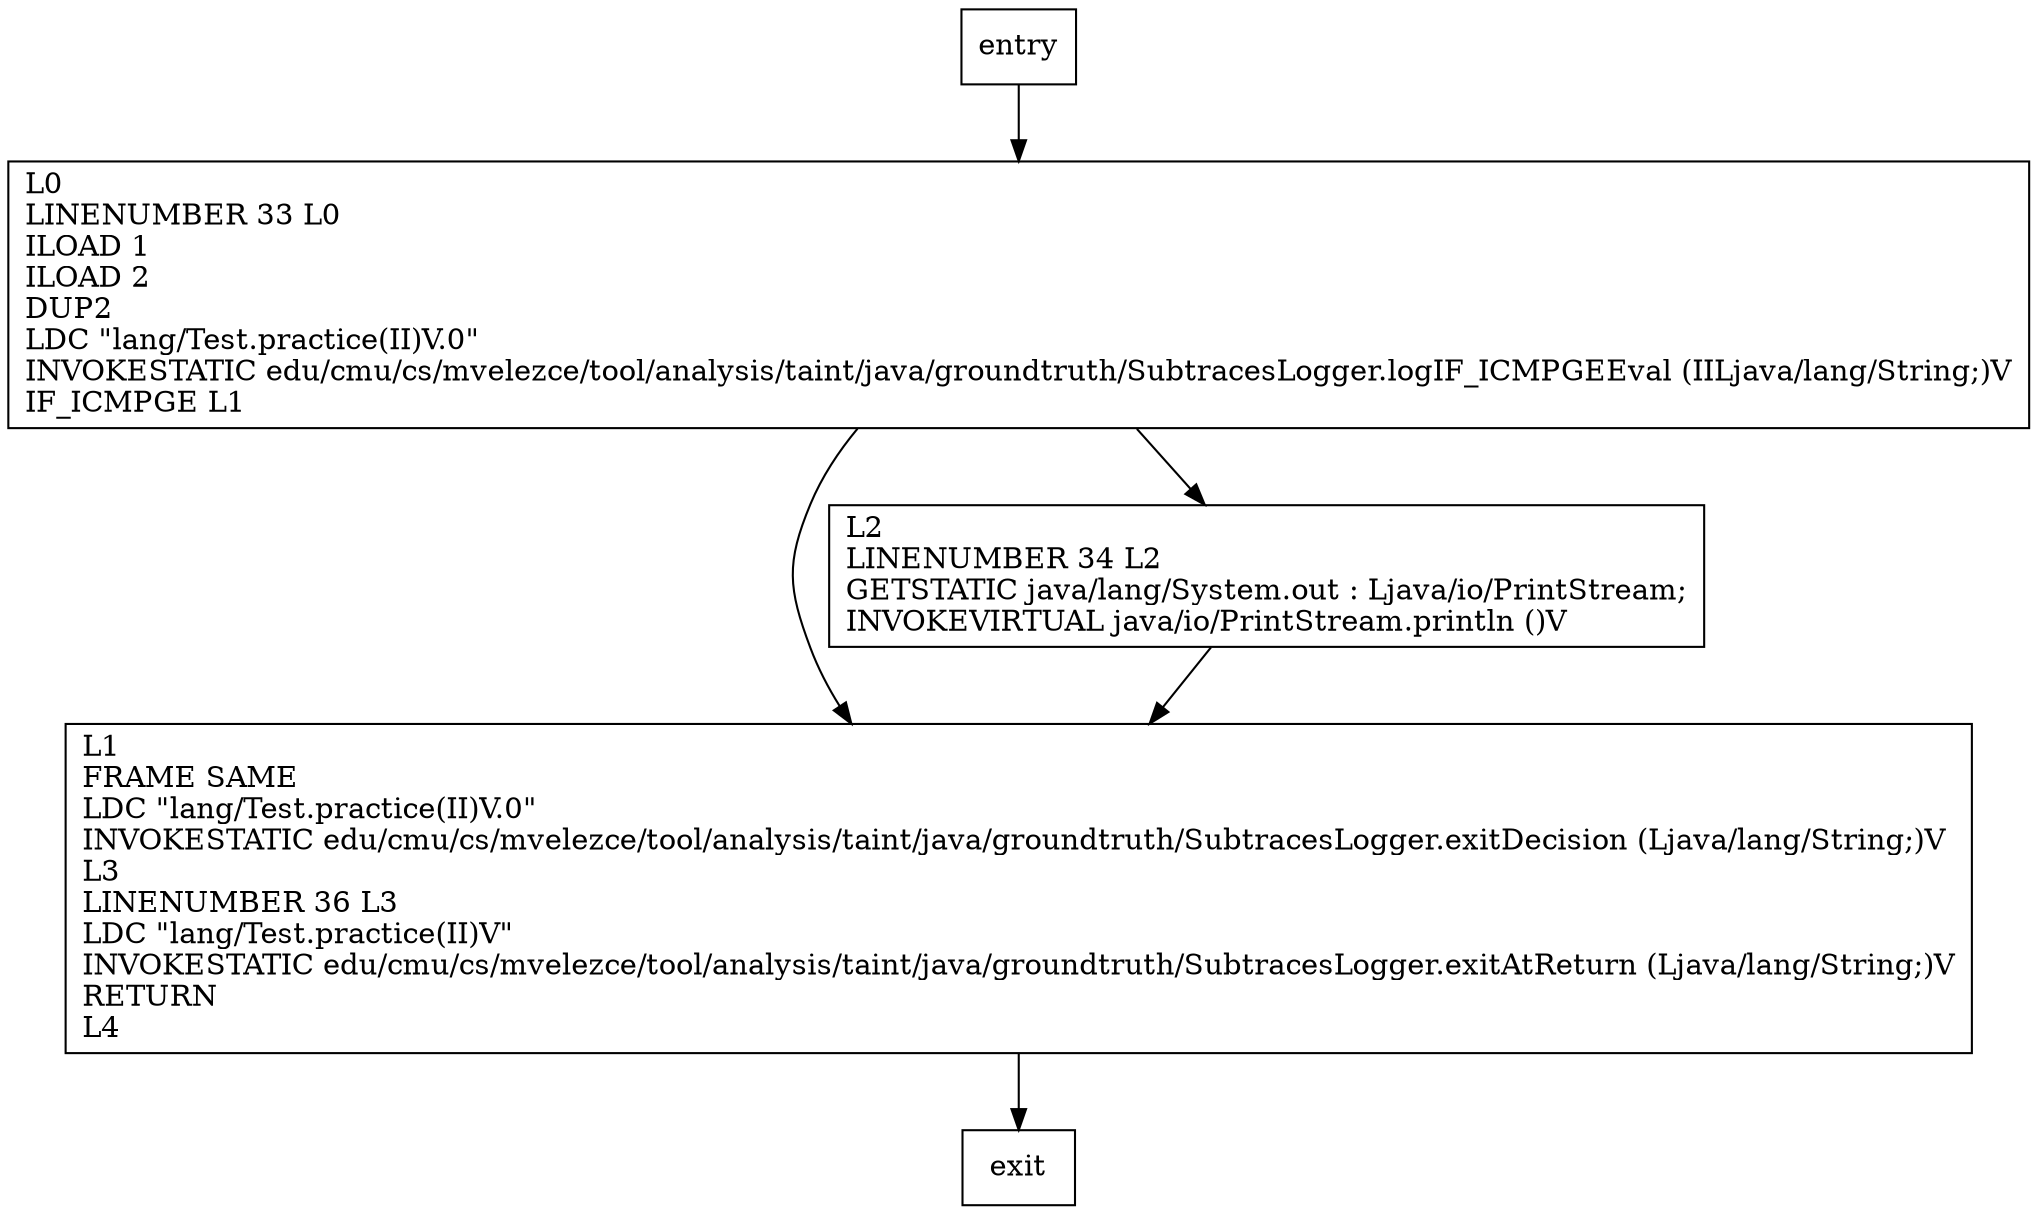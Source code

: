 digraph practice {
node [shape=record];
1409742105 [label="L1\lFRAME SAME\lLDC \"lang/Test.practice(II)V.0\"\lINVOKESTATIC edu/cmu/cs/mvelezce/tool/analysis/taint/java/groundtruth/SubtracesLogger.exitDecision (Ljava/lang/String;)V\lL3\lLINENUMBER 36 L3\lLDC \"lang/Test.practice(II)V\"\lINVOKESTATIC edu/cmu/cs/mvelezce/tool/analysis/taint/java/groundtruth/SubtracesLogger.exitAtReturn (Ljava/lang/String;)V\lRETURN\lL4\l"];
127865470 [label="L0\lLINENUMBER 33 L0\lILOAD 1\lILOAD 2\lDUP2\lLDC \"lang/Test.practice(II)V.0\"\lINVOKESTATIC edu/cmu/cs/mvelezce/tool/analysis/taint/java/groundtruth/SubtracesLogger.logIF_ICMPGEEval (IILjava/lang/String;)V\lIF_ICMPGE L1\l"];
2000775569 [label="L2\lLINENUMBER 34 L2\lGETSTATIC java/lang/System.out : Ljava/io/PrintStream;\lINVOKEVIRTUAL java/io/PrintStream.println ()V\l"];
entry;
exit;
entry -> 127865470;
1409742105 -> exit;
127865470 -> 1409742105;
127865470 -> 2000775569;
2000775569 -> 1409742105;
}
